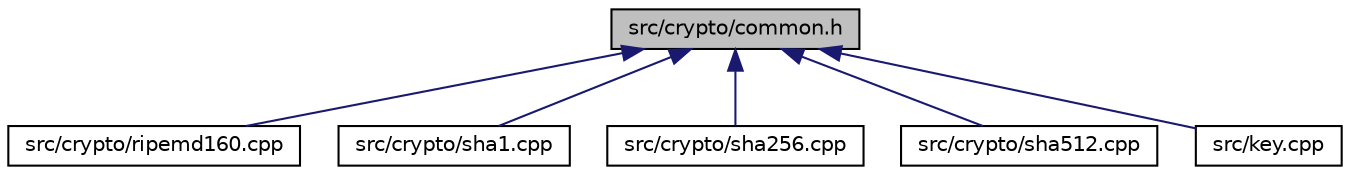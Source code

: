 digraph "src/crypto/common.h"
{
  edge [fontname="Helvetica",fontsize="10",labelfontname="Helvetica",labelfontsize="10"];
  node [fontname="Helvetica",fontsize="10",shape=record];
  Node2 [label="src/crypto/common.h",height=0.2,width=0.4,color="black", fillcolor="grey75", style="filled", fontcolor="black"];
  Node2 -> Node3 [dir="back",color="midnightblue",fontsize="10",style="solid",fontname="Helvetica"];
  Node3 [label="src/crypto/ripemd160.cpp",height=0.2,width=0.4,color="black", fillcolor="white", style="filled",URL="$d2/dfc/ripemd160_8cpp.html"];
  Node2 -> Node4 [dir="back",color="midnightblue",fontsize="10",style="solid",fontname="Helvetica"];
  Node4 [label="src/crypto/sha1.cpp",height=0.2,width=0.4,color="black", fillcolor="white", style="filled",URL="$d8/d7a/sha1_8cpp.html"];
  Node2 -> Node5 [dir="back",color="midnightblue",fontsize="10",style="solid",fontname="Helvetica"];
  Node5 [label="src/crypto/sha256.cpp",height=0.2,width=0.4,color="black", fillcolor="white", style="filled",URL="$d4/d08/sha256_8cpp.html"];
  Node2 -> Node6 [dir="back",color="midnightblue",fontsize="10",style="solid",fontname="Helvetica"];
  Node6 [label="src/crypto/sha512.cpp",height=0.2,width=0.4,color="black", fillcolor="white", style="filled",URL="$d1/db4/sha512_8cpp.html"];
  Node2 -> Node7 [dir="back",color="midnightblue",fontsize="10",style="solid",fontname="Helvetica"];
  Node7 [label="src/key.cpp",height=0.2,width=0.4,color="black", fillcolor="white", style="filled",URL="$d1/dbc/key_8cpp.html"];
}

